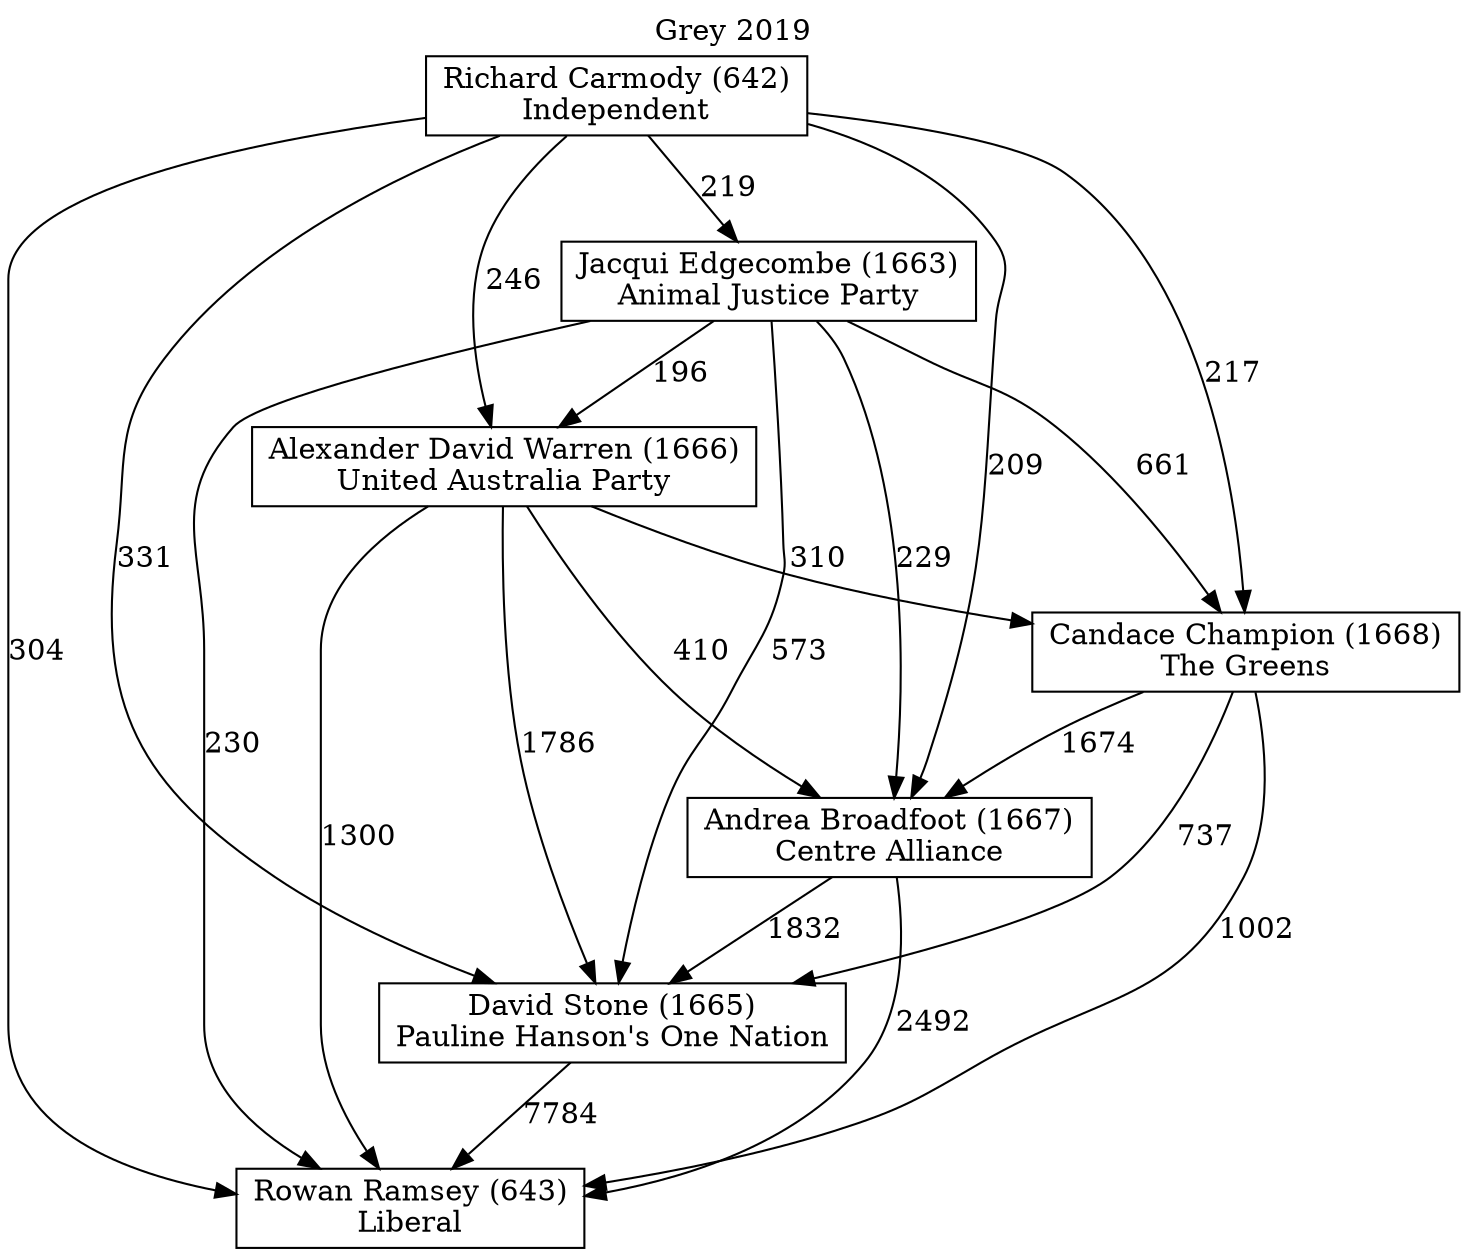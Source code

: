 // House preference flow
digraph "Rowan Ramsey (643)_Grey_2019" {
	graph [label="Grey 2019" labelloc=t mclimit=10]
	node [shape=box]
	"Rowan Ramsey (643)" [label="Rowan Ramsey (643)
Liberal"]
	"David Stone (1665)" [label="David Stone (1665)
Pauline Hanson's One Nation"]
	"Andrea Broadfoot (1667)" [label="Andrea Broadfoot (1667)
Centre Alliance"]
	"Candace Champion (1668)" [label="Candace Champion (1668)
The Greens"]
	"Alexander David Warren (1666)" [label="Alexander David Warren (1666)
United Australia Party"]
	"Jacqui Edgecombe (1663)" [label="Jacqui Edgecombe (1663)
Animal Justice Party"]
	"Richard Carmody (642)" [label="Richard Carmody (642)
Independent"]
	"David Stone (1665)" -> "Rowan Ramsey (643)" [label=7784]
	"Andrea Broadfoot (1667)" -> "David Stone (1665)" [label=1832]
	"Candace Champion (1668)" -> "Andrea Broadfoot (1667)" [label=1674]
	"Alexander David Warren (1666)" -> "Candace Champion (1668)" [label=310]
	"Jacqui Edgecombe (1663)" -> "Alexander David Warren (1666)" [label=196]
	"Richard Carmody (642)" -> "Jacqui Edgecombe (1663)" [label=219]
	"Andrea Broadfoot (1667)" -> "Rowan Ramsey (643)" [label=2492]
	"Candace Champion (1668)" -> "Rowan Ramsey (643)" [label=1002]
	"Alexander David Warren (1666)" -> "Rowan Ramsey (643)" [label=1300]
	"Jacqui Edgecombe (1663)" -> "Rowan Ramsey (643)" [label=230]
	"Richard Carmody (642)" -> "Rowan Ramsey (643)" [label=304]
	"Richard Carmody (642)" -> "Alexander David Warren (1666)" [label=246]
	"Jacqui Edgecombe (1663)" -> "Candace Champion (1668)" [label=661]
	"Richard Carmody (642)" -> "Candace Champion (1668)" [label=217]
	"Alexander David Warren (1666)" -> "Andrea Broadfoot (1667)" [label=410]
	"Jacqui Edgecombe (1663)" -> "Andrea Broadfoot (1667)" [label=229]
	"Richard Carmody (642)" -> "Andrea Broadfoot (1667)" [label=209]
	"Candace Champion (1668)" -> "David Stone (1665)" [label=737]
	"Alexander David Warren (1666)" -> "David Stone (1665)" [label=1786]
	"Jacqui Edgecombe (1663)" -> "David Stone (1665)" [label=573]
	"Richard Carmody (642)" -> "David Stone (1665)" [label=331]
}
